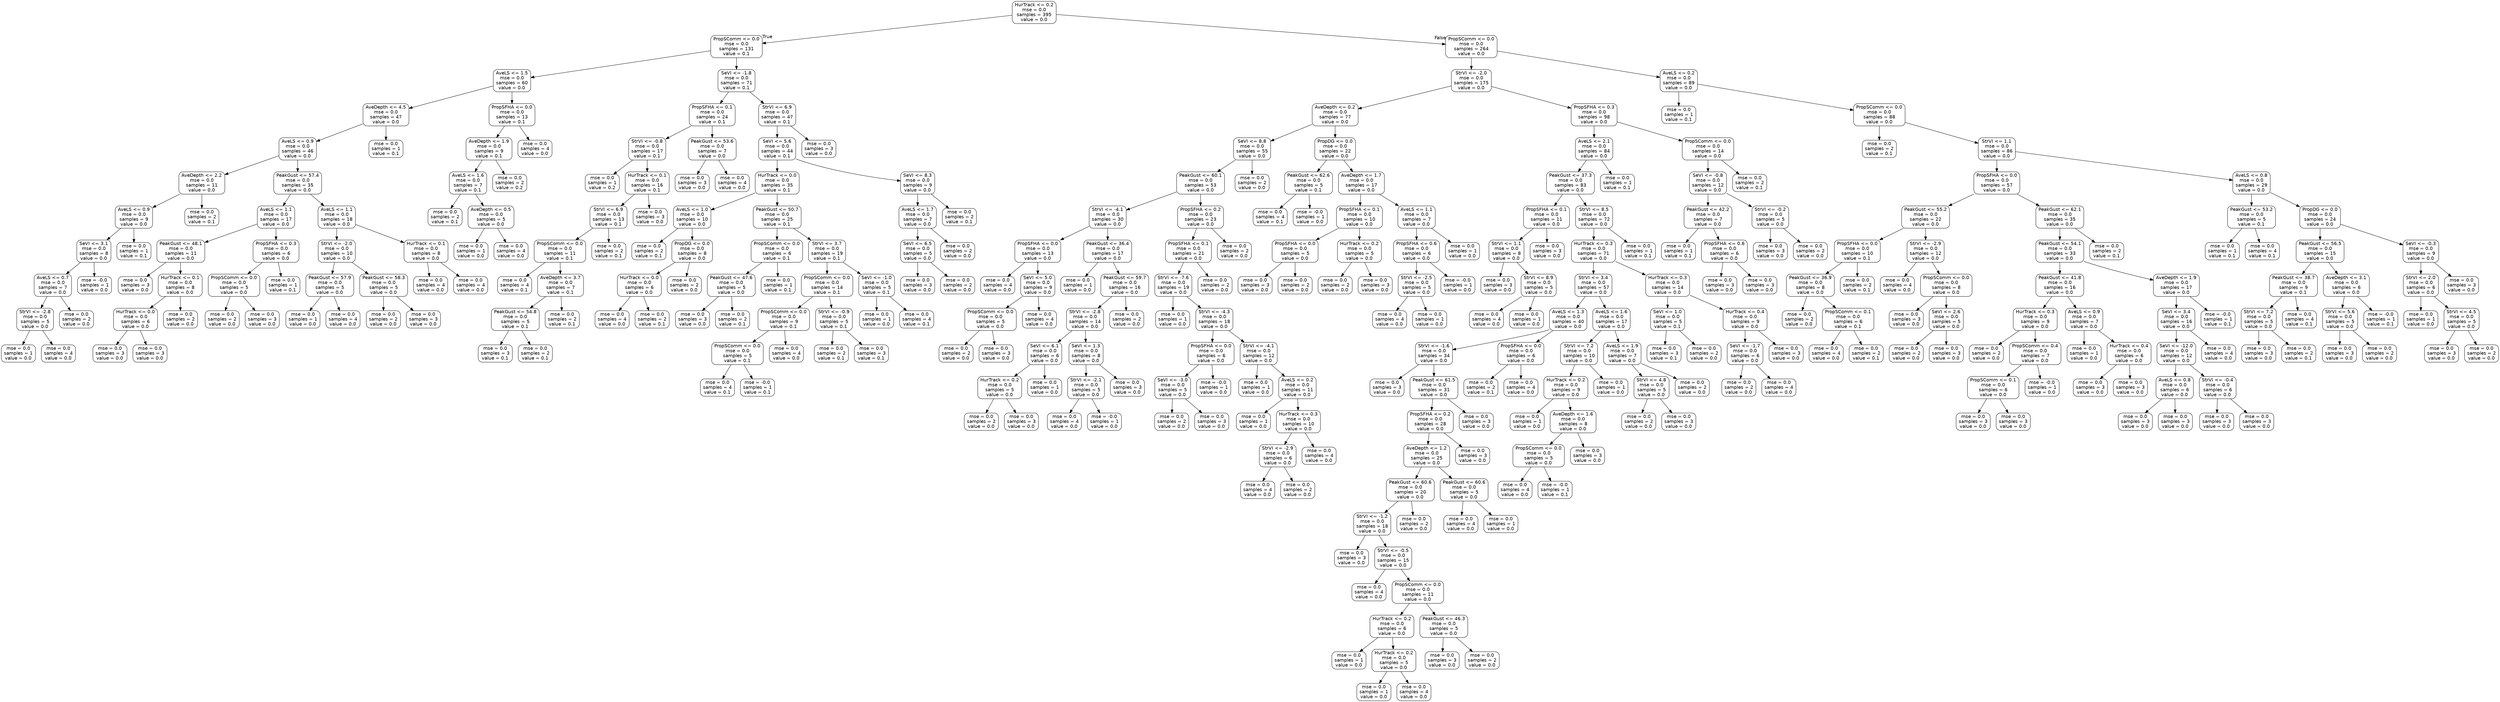 digraph Tree {
node [shape=box, style="rounded", color="black", fontname=helvetica] ;
edge [fontname=helvetica] ;
0 [label="HurTrack <= 0.2\nmse = 0.0\nsamples = 395\nvalue = 0.0"] ;
1 [label="PropSComm <= 0.0\nmse = 0.0\nsamples = 131\nvalue = 0.1"] ;
0 -> 1 [labeldistance=2.5, labelangle=45, headlabel="True"] ;
2 [label="AveLS <= 1.5\nmse = 0.0\nsamples = 60\nvalue = 0.0"] ;
1 -> 2 ;
3 [label="AveDepth <= 4.5\nmse = 0.0\nsamples = 47\nvalue = 0.0"] ;
2 -> 3 ;
4 [label="AveLS <= 0.9\nmse = 0.0\nsamples = 46\nvalue = 0.0"] ;
3 -> 4 ;
5 [label="AveDepth <= 2.2\nmse = 0.0\nsamples = 11\nvalue = 0.0"] ;
4 -> 5 ;
6 [label="AveLS <= 0.9\nmse = 0.0\nsamples = 9\nvalue = 0.0"] ;
5 -> 6 ;
7 [label="SeVI <= 3.1\nmse = 0.0\nsamples = 8\nvalue = 0.0"] ;
6 -> 7 ;
8 [label="AveLS <= 0.7\nmse = 0.0\nsamples = 7\nvalue = 0.0"] ;
7 -> 8 ;
9 [label="StrVI <= -2.8\nmse = 0.0\nsamples = 5\nvalue = 0.0"] ;
8 -> 9 ;
10 [label="mse = 0.0\nsamples = 1\nvalue = 0.0"] ;
9 -> 10 ;
11 [label="mse = 0.0\nsamples = 4\nvalue = 0.0"] ;
9 -> 11 ;
12 [label="mse = 0.0\nsamples = 2\nvalue = 0.0"] ;
8 -> 12 ;
13 [label="mse = -0.0\nsamples = 1\nvalue = 0.0"] ;
7 -> 13 ;
14 [label="mse = 0.0\nsamples = 1\nvalue = 0.1"] ;
6 -> 14 ;
15 [label="mse = 0.0\nsamples = 2\nvalue = 0.1"] ;
5 -> 15 ;
16 [label="PeakGust <= 57.4\nmse = 0.0\nsamples = 35\nvalue = 0.0"] ;
4 -> 16 ;
17 [label="AveLS <= 1.1\nmse = 0.0\nsamples = 17\nvalue = 0.0"] ;
16 -> 17 ;
18 [label="PeakGust <= 48.1\nmse = 0.0\nsamples = 11\nvalue = 0.0"] ;
17 -> 18 ;
19 [label="mse = 0.0\nsamples = 3\nvalue = 0.0"] ;
18 -> 19 ;
20 [label="HurTrack <= 0.1\nmse = 0.0\nsamples = 8\nvalue = 0.0"] ;
18 -> 20 ;
21 [label="HurTrack <= 0.0\nmse = 0.0\nsamples = 6\nvalue = 0.0"] ;
20 -> 21 ;
22 [label="mse = 0.0\nsamples = 3\nvalue = 0.0"] ;
21 -> 22 ;
23 [label="mse = 0.0\nsamples = 3\nvalue = 0.0"] ;
21 -> 23 ;
24 [label="mse = 0.0\nsamples = 2\nvalue = 0.0"] ;
20 -> 24 ;
25 [label="PropSFHA <= 0.3\nmse = 0.0\nsamples = 6\nvalue = 0.0"] ;
17 -> 25 ;
26 [label="PropSComm <= 0.0\nmse = 0.0\nsamples = 5\nvalue = 0.0"] ;
25 -> 26 ;
27 [label="mse = 0.0\nsamples = 2\nvalue = 0.0"] ;
26 -> 27 ;
28 [label="mse = 0.0\nsamples = 3\nvalue = 0.0"] ;
26 -> 28 ;
29 [label="mse = 0.0\nsamples = 1\nvalue = 0.1"] ;
25 -> 29 ;
30 [label="AveLS <= 1.1\nmse = 0.0\nsamples = 18\nvalue = 0.0"] ;
16 -> 30 ;
31 [label="StrVI <= -2.0\nmse = 0.0\nsamples = 10\nvalue = 0.0"] ;
30 -> 31 ;
32 [label="PeakGust <= 57.9\nmse = 0.0\nsamples = 5\nvalue = 0.0"] ;
31 -> 32 ;
33 [label="mse = 0.0\nsamples = 1\nvalue = 0.0"] ;
32 -> 33 ;
34 [label="mse = 0.0\nsamples = 4\nvalue = 0.0"] ;
32 -> 34 ;
35 [label="PeakGust <= 58.3\nmse = 0.0\nsamples = 5\nvalue = 0.0"] ;
31 -> 35 ;
36 [label="mse = 0.0\nsamples = 2\nvalue = 0.0"] ;
35 -> 36 ;
37 [label="mse = 0.0\nsamples = 3\nvalue = 0.0"] ;
35 -> 37 ;
38 [label="HurTrack <= 0.1\nmse = 0.0\nsamples = 8\nvalue = 0.0"] ;
30 -> 38 ;
39 [label="mse = 0.0\nsamples = 4\nvalue = 0.0"] ;
38 -> 39 ;
40 [label="mse = 0.0\nsamples = 4\nvalue = 0.0"] ;
38 -> 40 ;
41 [label="mse = 0.0\nsamples = 1\nvalue = 0.1"] ;
3 -> 41 ;
42 [label="PropSFHA <= 0.0\nmse = 0.0\nsamples = 13\nvalue = 0.1"] ;
2 -> 42 ;
43 [label="AveDepth <= 1.9\nmse = 0.0\nsamples = 9\nvalue = 0.1"] ;
42 -> 43 ;
44 [label="AveLS <= 1.6\nmse = 0.0\nsamples = 7\nvalue = 0.1"] ;
43 -> 44 ;
45 [label="mse = 0.0\nsamples = 2\nvalue = 0.1"] ;
44 -> 45 ;
46 [label="AveDepth <= 0.5\nmse = 0.0\nsamples = 5\nvalue = 0.0"] ;
44 -> 46 ;
47 [label="mse = 0.0\nsamples = 1\nvalue = 0.0"] ;
46 -> 47 ;
48 [label="mse = 0.0\nsamples = 4\nvalue = 0.0"] ;
46 -> 48 ;
49 [label="mse = 0.0\nsamples = 2\nvalue = 0.2"] ;
43 -> 49 ;
50 [label="mse = 0.0\nsamples = 4\nvalue = 0.0"] ;
42 -> 50 ;
51 [label="SeVI <= -1.8\nmse = 0.0\nsamples = 71\nvalue = 0.1"] ;
1 -> 51 ;
52 [label="PropSFHA <= 0.1\nmse = 0.0\nsamples = 24\nvalue = 0.1"] ;
51 -> 52 ;
53 [label="StrVI <= -0.8\nmse = 0.0\nsamples = 17\nvalue = 0.1"] ;
52 -> 53 ;
54 [label="mse = 0.0\nsamples = 1\nvalue = 0.2"] ;
53 -> 54 ;
55 [label="HurTrack <= 0.1\nmse = 0.0\nsamples = 16\nvalue = 0.1"] ;
53 -> 55 ;
56 [label="StrVI <= 6.9\nmse = 0.0\nsamples = 13\nvalue = 0.1"] ;
55 -> 56 ;
57 [label="PropSComm <= 0.0\nmse = 0.0\nsamples = 11\nvalue = 0.1"] ;
56 -> 57 ;
58 [label="mse = 0.0\nsamples = 4\nvalue = 0.1"] ;
57 -> 58 ;
59 [label="AveDepth <= 3.7\nmse = 0.0\nsamples = 7\nvalue = 0.1"] ;
57 -> 59 ;
60 [label="PeakGust <= 54.8\nmse = 0.0\nsamples = 5\nvalue = 0.1"] ;
59 -> 60 ;
61 [label="mse = 0.0\nsamples = 3\nvalue = 0.1"] ;
60 -> 61 ;
62 [label="mse = 0.0\nsamples = 2\nvalue = 0.1"] ;
60 -> 62 ;
63 [label="mse = 0.0\nsamples = 2\nvalue = 0.1"] ;
59 -> 63 ;
64 [label="mse = 0.0\nsamples = 2\nvalue = 0.1"] ;
56 -> 64 ;
65 [label="mse = 0.0\nsamples = 3\nvalue = 0.0"] ;
55 -> 65 ;
66 [label="PeakGust <= 53.6\nmse = 0.0\nsamples = 7\nvalue = 0.0"] ;
52 -> 66 ;
67 [label="mse = 0.0\nsamples = 3\nvalue = 0.0"] ;
66 -> 67 ;
68 [label="mse = 0.0\nsamples = 4\nvalue = 0.0"] ;
66 -> 68 ;
69 [label="StrVI <= 6.9\nmse = 0.0\nsamples = 47\nvalue = 0.1"] ;
51 -> 69 ;
70 [label="SeVI <= 5.6\nmse = 0.0\nsamples = 44\nvalue = 0.1"] ;
69 -> 70 ;
71 [label="HurTrack <= 0.0\nmse = 0.0\nsamples = 35\nvalue = 0.1"] ;
70 -> 71 ;
72 [label="AveLS <= 1.0\nmse = 0.0\nsamples = 10\nvalue = 0.0"] ;
71 -> 72 ;
73 [label="mse = 0.0\nsamples = 2\nvalue = 0.1"] ;
72 -> 73 ;
74 [label="PropDG <= 0.0\nmse = 0.0\nsamples = 8\nvalue = 0.0"] ;
72 -> 74 ;
75 [label="HurTrack <= 0.0\nmse = 0.0\nsamples = 6\nvalue = 0.0"] ;
74 -> 75 ;
76 [label="mse = 0.0\nsamples = 4\nvalue = 0.0"] ;
75 -> 76 ;
77 [label="mse = 0.0\nsamples = 2\nvalue = 0.1"] ;
75 -> 77 ;
78 [label="mse = 0.0\nsamples = 2\nvalue = 0.0"] ;
74 -> 78 ;
79 [label="PeakGust <= 50.7\nmse = 0.0\nsamples = 25\nvalue = 0.1"] ;
71 -> 79 ;
80 [label="PropSComm <= 0.0\nmse = 0.0\nsamples = 6\nvalue = 0.1"] ;
79 -> 80 ;
81 [label="PeakGust <= 47.6\nmse = 0.0\nsamples = 5\nvalue = 0.0"] ;
80 -> 81 ;
82 [label="mse = 0.0\nsamples = 3\nvalue = 0.0"] ;
81 -> 82 ;
83 [label="mse = 0.0\nsamples = 2\nvalue = 0.1"] ;
81 -> 83 ;
84 [label="mse = 0.0\nsamples = 1\nvalue = 0.1"] ;
80 -> 84 ;
85 [label="StrVI <= 3.7\nmse = 0.0\nsamples = 19\nvalue = 0.1"] ;
79 -> 85 ;
86 [label="PropSComm <= 0.0\nmse = 0.0\nsamples = 14\nvalue = 0.1"] ;
85 -> 86 ;
87 [label="PropSComm <= 0.0\nmse = 0.0\nsamples = 9\nvalue = 0.1"] ;
86 -> 87 ;
88 [label="PropSComm <= 0.0\nmse = 0.0\nsamples = 5\nvalue = 0.1"] ;
87 -> 88 ;
89 [label="mse = 0.0\nsamples = 4\nvalue = 0.1"] ;
88 -> 89 ;
90 [label="mse = -0.0\nsamples = 1\nvalue = 0.1"] ;
88 -> 90 ;
91 [label="mse = 0.0\nsamples = 4\nvalue = 0.0"] ;
87 -> 91 ;
92 [label="StrVI <= -0.9\nmse = 0.0\nsamples = 5\nvalue = 0.1"] ;
86 -> 92 ;
93 [label="mse = 0.0\nsamples = 2\nvalue = 0.1"] ;
92 -> 93 ;
94 [label="mse = 0.0\nsamples = 3\nvalue = 0.1"] ;
92 -> 94 ;
95 [label="SeVI <= -1.0\nmse = 0.0\nsamples = 5\nvalue = 0.1"] ;
85 -> 95 ;
96 [label="mse = 0.0\nsamples = 1\nvalue = 0.0"] ;
95 -> 96 ;
97 [label="mse = 0.0\nsamples = 4\nvalue = 0.1"] ;
95 -> 97 ;
98 [label="SeVI <= 8.3\nmse = 0.0\nsamples = 9\nvalue = 0.0"] ;
70 -> 98 ;
99 [label="AveLS <= 1.7\nmse = 0.0\nsamples = 7\nvalue = 0.0"] ;
98 -> 99 ;
100 [label="SeVI <= 6.5\nmse = 0.0\nsamples = 5\nvalue = 0.0"] ;
99 -> 100 ;
101 [label="mse = 0.0\nsamples = 3\nvalue = 0.0"] ;
100 -> 101 ;
102 [label="mse = 0.0\nsamples = 2\nvalue = 0.0"] ;
100 -> 102 ;
103 [label="mse = 0.0\nsamples = 2\nvalue = 0.0"] ;
99 -> 103 ;
104 [label="mse = 0.0\nsamples = 2\nvalue = 0.1"] ;
98 -> 104 ;
105 [label="mse = 0.0\nsamples = 3\nvalue = 0.0"] ;
69 -> 105 ;
106 [label="PropSComm <= 0.0\nmse = 0.0\nsamples = 264\nvalue = 0.0"] ;
0 -> 106 [labeldistance=2.5, labelangle=-45, headlabel="False"] ;
107 [label="StrVI <= -2.0\nmse = 0.0\nsamples = 175\nvalue = 0.0"] ;
106 -> 107 ;
108 [label="AveDepth <= 0.2\nmse = 0.0\nsamples = 77\nvalue = 0.0"] ;
107 -> 108 ;
109 [label="SeVI <= 8.8\nmse = 0.0\nsamples = 55\nvalue = 0.0"] ;
108 -> 109 ;
110 [label="PeakGust <= 60.1\nmse = 0.0\nsamples = 53\nvalue = 0.0"] ;
109 -> 110 ;
111 [label="StrVI <= -4.1\nmse = 0.0\nsamples = 30\nvalue = 0.0"] ;
110 -> 111 ;
112 [label="PropSFHA <= 0.0\nmse = 0.0\nsamples = 13\nvalue = 0.0"] ;
111 -> 112 ;
113 [label="mse = 0.0\nsamples = 4\nvalue = 0.0"] ;
112 -> 113 ;
114 [label="SeVI <= 5.0\nmse = 0.0\nsamples = 9\nvalue = 0.0"] ;
112 -> 114 ;
115 [label="PropSComm <= 0.0\nmse = 0.0\nsamples = 5\nvalue = 0.0"] ;
114 -> 115 ;
116 [label="mse = 0.0\nsamples = 2\nvalue = 0.0"] ;
115 -> 116 ;
117 [label="mse = 0.0\nsamples = 3\nvalue = 0.0"] ;
115 -> 117 ;
118 [label="mse = 0.0\nsamples = 4\nvalue = 0.0"] ;
114 -> 118 ;
119 [label="PeakGust <= 36.4\nmse = 0.0\nsamples = 17\nvalue = 0.0"] ;
111 -> 119 ;
120 [label="mse = 0.0\nsamples = 1\nvalue = 0.0"] ;
119 -> 120 ;
121 [label="PeakGust <= 59.7\nmse = 0.0\nsamples = 16\nvalue = 0.0"] ;
119 -> 121 ;
122 [label="StrVI <= -2.8\nmse = 0.0\nsamples = 14\nvalue = 0.0"] ;
121 -> 122 ;
123 [label="SeVI <= 6.1\nmse = 0.0\nsamples = 6\nvalue = 0.0"] ;
122 -> 123 ;
124 [label="HurTrack <= 0.2\nmse = 0.0\nsamples = 5\nvalue = 0.0"] ;
123 -> 124 ;
125 [label="mse = 0.0\nsamples = 2\nvalue = 0.0"] ;
124 -> 125 ;
126 [label="mse = 0.0\nsamples = 3\nvalue = 0.0"] ;
124 -> 126 ;
127 [label="mse = 0.0\nsamples = 1\nvalue = 0.0"] ;
123 -> 127 ;
128 [label="SeVI <= 1.3\nmse = 0.0\nsamples = 8\nvalue = 0.0"] ;
122 -> 128 ;
129 [label="StrVI <= -2.1\nmse = 0.0\nsamples = 5\nvalue = 0.0"] ;
128 -> 129 ;
130 [label="mse = 0.0\nsamples = 4\nvalue = 0.0"] ;
129 -> 130 ;
131 [label="mse = -0.0\nsamples = 1\nvalue = 0.0"] ;
129 -> 131 ;
132 [label="mse = 0.0\nsamples = 3\nvalue = 0.0"] ;
128 -> 132 ;
133 [label="mse = 0.0\nsamples = 2\nvalue = 0.0"] ;
121 -> 133 ;
134 [label="PropSFHA <= 0.2\nmse = 0.0\nsamples = 23\nvalue = 0.0"] ;
110 -> 134 ;
135 [label="PropSFHA <= 0.1\nmse = 0.0\nsamples = 21\nvalue = 0.0"] ;
134 -> 135 ;
136 [label="StrVI <= -7.6\nmse = 0.0\nsamples = 19\nvalue = 0.0"] ;
135 -> 136 ;
137 [label="mse = 0.0\nsamples = 1\nvalue = 0.0"] ;
136 -> 137 ;
138 [label="StrVI <= -4.3\nmse = 0.0\nsamples = 18\nvalue = 0.0"] ;
136 -> 138 ;
139 [label="PropSFHA <= 0.0\nmse = 0.0\nsamples = 6\nvalue = 0.0"] ;
138 -> 139 ;
140 [label="SeVI <= -3.0\nmse = 0.0\nsamples = 5\nvalue = 0.0"] ;
139 -> 140 ;
141 [label="mse = 0.0\nsamples = 2\nvalue = 0.0"] ;
140 -> 141 ;
142 [label="mse = 0.0\nsamples = 3\nvalue = 0.0"] ;
140 -> 142 ;
143 [label="mse = -0.0\nsamples = 1\nvalue = 0.0"] ;
139 -> 143 ;
144 [label="StrVI <= -4.1\nmse = 0.0\nsamples = 12\nvalue = 0.0"] ;
138 -> 144 ;
145 [label="mse = 0.0\nsamples = 1\nvalue = 0.0"] ;
144 -> 145 ;
146 [label="AveLS <= 0.2\nmse = 0.0\nsamples = 11\nvalue = 0.0"] ;
144 -> 146 ;
147 [label="mse = 0.0\nsamples = 1\nvalue = 0.0"] ;
146 -> 147 ;
148 [label="HurTrack <= 0.3\nmse = 0.0\nsamples = 10\nvalue = 0.0"] ;
146 -> 148 ;
149 [label="StrVI <= -2.9\nmse = 0.0\nsamples = 6\nvalue = 0.0"] ;
148 -> 149 ;
150 [label="mse = 0.0\nsamples = 4\nvalue = 0.0"] ;
149 -> 150 ;
151 [label="mse = 0.0\nsamples = 2\nvalue = 0.0"] ;
149 -> 151 ;
152 [label="mse = 0.0\nsamples = 4\nvalue = 0.0"] ;
148 -> 152 ;
153 [label="mse = 0.0\nsamples = 2\nvalue = 0.0"] ;
135 -> 153 ;
154 [label="mse = 0.0\nsamples = 2\nvalue = 0.0"] ;
134 -> 154 ;
155 [label="mse = 0.0\nsamples = 2\nvalue = 0.0"] ;
109 -> 155 ;
156 [label="PropDG <= 0.0\nmse = 0.0\nsamples = 22\nvalue = 0.0"] ;
108 -> 156 ;
157 [label="PeakGust <= 62.6\nmse = 0.0\nsamples = 5\nvalue = 0.1"] ;
156 -> 157 ;
158 [label="mse = 0.0\nsamples = 4\nvalue = 0.1"] ;
157 -> 158 ;
159 [label="mse = -0.0\nsamples = 1\nvalue = 0.0"] ;
157 -> 159 ;
160 [label="AveDepth <= 1.7\nmse = 0.0\nsamples = 17\nvalue = 0.0"] ;
156 -> 160 ;
161 [label="PropSFHA <= 0.1\nmse = 0.0\nsamples = 10\nvalue = 0.0"] ;
160 -> 161 ;
162 [label="PropSFHA <= 0.0\nmse = 0.0\nsamples = 5\nvalue = 0.0"] ;
161 -> 162 ;
163 [label="mse = 0.0\nsamples = 3\nvalue = 0.0"] ;
162 -> 163 ;
164 [label="mse = 0.0\nsamples = 2\nvalue = 0.0"] ;
162 -> 164 ;
165 [label="HurTrack <= 0.2\nmse = 0.0\nsamples = 5\nvalue = 0.0"] ;
161 -> 165 ;
166 [label="mse = 0.0\nsamples = 2\nvalue = 0.0"] ;
165 -> 166 ;
167 [label="mse = 0.0\nsamples = 3\nvalue = 0.0"] ;
165 -> 167 ;
168 [label="AveLS <= 1.1\nmse = 0.0\nsamples = 7\nvalue = 0.0"] ;
160 -> 168 ;
169 [label="PropSFHA <= 0.6\nmse = 0.0\nsamples = 6\nvalue = 0.0"] ;
168 -> 169 ;
170 [label="StrVI <= -2.5\nmse = 0.0\nsamples = 5\nvalue = 0.0"] ;
169 -> 170 ;
171 [label="mse = 0.0\nsamples = 4\nvalue = 0.0"] ;
170 -> 171 ;
172 [label="mse = 0.0\nsamples = 1\nvalue = 0.0"] ;
170 -> 172 ;
173 [label="mse = -0.0\nsamples = 1\nvalue = 0.0"] ;
169 -> 173 ;
174 [label="mse = 0.0\nsamples = 1\nvalue = 0.0"] ;
168 -> 174 ;
175 [label="PropSFHA <= 0.3\nmse = 0.0\nsamples = 98\nvalue = 0.0"] ;
107 -> 175 ;
176 [label="AveLS <= 2.1\nmse = 0.0\nsamples = 84\nvalue = 0.0"] ;
175 -> 176 ;
177 [label="PeakGust <= 37.3\nmse = 0.0\nsamples = 83\nvalue = 0.0"] ;
176 -> 177 ;
178 [label="PropSFHA <= 0.1\nmse = 0.0\nsamples = 11\nvalue = 0.0"] ;
177 -> 178 ;
179 [label="StrVI <= 1.1\nmse = 0.0\nsamples = 8\nvalue = 0.0"] ;
178 -> 179 ;
180 [label="mse = 0.0\nsamples = 3\nvalue = 0.0"] ;
179 -> 180 ;
181 [label="StrVI <= 8.9\nmse = 0.0\nsamples = 5\nvalue = 0.0"] ;
179 -> 181 ;
182 [label="mse = 0.0\nsamples = 4\nvalue = 0.0"] ;
181 -> 182 ;
183 [label="mse = 0.0\nsamples = 1\nvalue = 0.0"] ;
181 -> 183 ;
184 [label="mse = 0.0\nsamples = 3\nvalue = 0.0"] ;
178 -> 184 ;
185 [label="StrVI <= 8.5\nmse = 0.0\nsamples = 72\nvalue = 0.0"] ;
177 -> 185 ;
186 [label="HurTrack <= 0.3\nmse = 0.0\nsamples = 71\nvalue = 0.0"] ;
185 -> 186 ;
187 [label="StrVI <= 3.4\nmse = 0.0\nsamples = 57\nvalue = 0.0"] ;
186 -> 187 ;
188 [label="AveLS <= 1.3\nmse = 0.0\nsamples = 40\nvalue = 0.0"] ;
187 -> 188 ;
189 [label="StrVI <= -1.6\nmse = 0.0\nsamples = 34\nvalue = 0.0"] ;
188 -> 189 ;
190 [label="mse = 0.0\nsamples = 3\nvalue = 0.0"] ;
189 -> 190 ;
191 [label="PeakGust <= 61.5\nmse = 0.0\nsamples = 31\nvalue = 0.0"] ;
189 -> 191 ;
192 [label="PropSFHA <= 0.2\nmse = 0.0\nsamples = 28\nvalue = 0.0"] ;
191 -> 192 ;
193 [label="AveDepth <= 1.2\nmse = 0.0\nsamples = 25\nvalue = 0.0"] ;
192 -> 193 ;
194 [label="PeakGust <= 60.6\nmse = 0.0\nsamples = 20\nvalue = 0.0"] ;
193 -> 194 ;
195 [label="StrVI <= -1.2\nmse = 0.0\nsamples = 18\nvalue = 0.0"] ;
194 -> 195 ;
196 [label="mse = 0.0\nsamples = 3\nvalue = 0.0"] ;
195 -> 196 ;
197 [label="StrVI <= -0.5\nmse = 0.0\nsamples = 15\nvalue = 0.0"] ;
195 -> 197 ;
198 [label="mse = 0.0\nsamples = 4\nvalue = 0.0"] ;
197 -> 198 ;
199 [label="PropSComm <= 0.0\nmse = 0.0\nsamples = 11\nvalue = 0.0"] ;
197 -> 199 ;
200 [label="HurTrack <= 0.2\nmse = 0.0\nsamples = 6\nvalue = 0.0"] ;
199 -> 200 ;
201 [label="mse = 0.0\nsamples = 1\nvalue = 0.0"] ;
200 -> 201 ;
202 [label="HurTrack <= 0.2\nmse = 0.0\nsamples = 5\nvalue = 0.0"] ;
200 -> 202 ;
203 [label="mse = 0.0\nsamples = 1\nvalue = 0.0"] ;
202 -> 203 ;
204 [label="mse = 0.0\nsamples = 4\nvalue = 0.0"] ;
202 -> 204 ;
205 [label="PeakGust <= 46.3\nmse = 0.0\nsamples = 5\nvalue = 0.0"] ;
199 -> 205 ;
206 [label="mse = 0.0\nsamples = 3\nvalue = 0.0"] ;
205 -> 206 ;
207 [label="mse = 0.0\nsamples = 2\nvalue = 0.0"] ;
205 -> 207 ;
208 [label="mse = 0.0\nsamples = 2\nvalue = 0.0"] ;
194 -> 208 ;
209 [label="PeakGust <= 60.6\nmse = 0.0\nsamples = 5\nvalue = 0.0"] ;
193 -> 209 ;
210 [label="mse = 0.0\nsamples = 4\nvalue = 0.0"] ;
209 -> 210 ;
211 [label="mse = 0.0\nsamples = 1\nvalue = 0.0"] ;
209 -> 211 ;
212 [label="mse = 0.0\nsamples = 3\nvalue = 0.0"] ;
192 -> 212 ;
213 [label="mse = 0.0\nsamples = 3\nvalue = 0.0"] ;
191 -> 213 ;
214 [label="PropSFHA <= 0.0\nmse = 0.0\nsamples = 6\nvalue = 0.0"] ;
188 -> 214 ;
215 [label="mse = 0.0\nsamples = 2\nvalue = 0.1"] ;
214 -> 215 ;
216 [label="mse = 0.0\nsamples = 4\nvalue = 0.0"] ;
214 -> 216 ;
217 [label="AveLS <= 1.6\nmse = 0.0\nsamples = 17\nvalue = 0.0"] ;
187 -> 217 ;
218 [label="StrVI <= 7.2\nmse = 0.0\nsamples = 10\nvalue = 0.0"] ;
217 -> 218 ;
219 [label="HurTrack <= 0.2\nmse = 0.0\nsamples = 9\nvalue = 0.0"] ;
218 -> 219 ;
220 [label="mse = 0.0\nsamples = 1\nvalue = 0.0"] ;
219 -> 220 ;
221 [label="AveDepth <= 1.6\nmse = 0.0\nsamples = 8\nvalue = 0.0"] ;
219 -> 221 ;
222 [label="PropSComm <= 0.0\nmse = 0.0\nsamples = 5\nvalue = 0.0"] ;
221 -> 222 ;
223 [label="mse = 0.0\nsamples = 4\nvalue = 0.0"] ;
222 -> 223 ;
224 [label="mse = -0.0\nsamples = 1\nvalue = 0.1"] ;
222 -> 224 ;
225 [label="mse = 0.0\nsamples = 3\nvalue = 0.0"] ;
221 -> 225 ;
226 [label="mse = 0.0\nsamples = 1\nvalue = 0.0"] ;
218 -> 226 ;
227 [label="AveLS <= 1.9\nmse = 0.0\nsamples = 7\nvalue = 0.0"] ;
217 -> 227 ;
228 [label="StrVI <= 4.8\nmse = 0.0\nsamples = 5\nvalue = 0.0"] ;
227 -> 228 ;
229 [label="mse = 0.0\nsamples = 2\nvalue = 0.0"] ;
228 -> 229 ;
230 [label="mse = 0.0\nsamples = 3\nvalue = 0.0"] ;
228 -> 230 ;
231 [label="mse = 0.0\nsamples = 2\nvalue = 0.0"] ;
227 -> 231 ;
232 [label="HurTrack <= 0.3\nmse = 0.0\nsamples = 14\nvalue = 0.0"] ;
186 -> 232 ;
233 [label="SeVI <= 1.0\nmse = 0.0\nsamples = 5\nvalue = 0.1"] ;
232 -> 233 ;
234 [label="mse = 0.0\nsamples = 3\nvalue = 0.1"] ;
233 -> 234 ;
235 [label="mse = 0.0\nsamples = 2\nvalue = 0.0"] ;
233 -> 235 ;
236 [label="HurTrack <= 0.4\nmse = 0.0\nsamples = 9\nvalue = 0.0"] ;
232 -> 236 ;
237 [label="SeVI <= -1.7\nmse = 0.0\nsamples = 6\nvalue = 0.0"] ;
236 -> 237 ;
238 [label="mse = 0.0\nsamples = 2\nvalue = 0.0"] ;
237 -> 238 ;
239 [label="mse = 0.0\nsamples = 4\nvalue = 0.0"] ;
237 -> 239 ;
240 [label="mse = 0.0\nsamples = 3\nvalue = 0.0"] ;
236 -> 240 ;
241 [label="mse = 0.0\nsamples = 1\nvalue = 0.1"] ;
185 -> 241 ;
242 [label="mse = 0.0\nsamples = 1\nvalue = 0.1"] ;
176 -> 242 ;
243 [label="PropSComm <= 0.0\nmse = 0.0\nsamples = 14\nvalue = 0.0"] ;
175 -> 243 ;
244 [label="SeVI <= -0.8\nmse = 0.0\nsamples = 12\nvalue = 0.0"] ;
243 -> 244 ;
245 [label="PeakGust <= 42.2\nmse = 0.0\nsamples = 7\nvalue = 0.0"] ;
244 -> 245 ;
246 [label="mse = 0.0\nsamples = 1\nvalue = 0.1"] ;
245 -> 246 ;
247 [label="PropSFHA <= 0.6\nmse = 0.0\nsamples = 6\nvalue = 0.0"] ;
245 -> 247 ;
248 [label="mse = 0.0\nsamples = 3\nvalue = 0.0"] ;
247 -> 248 ;
249 [label="mse = 0.0\nsamples = 3\nvalue = 0.0"] ;
247 -> 249 ;
250 [label="StrVI <= -0.2\nmse = 0.0\nsamples = 5\nvalue = 0.0"] ;
244 -> 250 ;
251 [label="mse = 0.0\nsamples = 3\nvalue = 0.0"] ;
250 -> 251 ;
252 [label="mse = 0.0\nsamples = 2\nvalue = 0.0"] ;
250 -> 252 ;
253 [label="mse = 0.0\nsamples = 2\nvalue = 0.1"] ;
243 -> 253 ;
254 [label="AveLS <= 0.2\nmse = 0.0\nsamples = 89\nvalue = 0.0"] ;
106 -> 254 ;
255 [label="mse = 0.0\nsamples = 1\nvalue = 0.1"] ;
254 -> 255 ;
256 [label="PropSComm <= 0.0\nmse = 0.0\nsamples = 88\nvalue = 0.0"] ;
254 -> 256 ;
257 [label="mse = 0.0\nsamples = 2\nvalue = 0.1"] ;
256 -> 257 ;
258 [label="StrVI <= 1.1\nmse = 0.0\nsamples = 86\nvalue = 0.0"] ;
256 -> 258 ;
259 [label="PropSFHA <= 0.0\nmse = 0.0\nsamples = 57\nvalue = 0.0"] ;
258 -> 259 ;
260 [label="PeakGust <= 55.2\nmse = 0.0\nsamples = 22\nvalue = 0.0"] ;
259 -> 260 ;
261 [label="PropSFHA <= 0.0\nmse = 0.0\nsamples = 10\nvalue = 0.1"] ;
260 -> 261 ;
262 [label="PeakGust <= 36.9\nmse = 0.0\nsamples = 8\nvalue = 0.0"] ;
261 -> 262 ;
263 [label="mse = 0.0\nsamples = 2\nvalue = 0.0"] ;
262 -> 263 ;
264 [label="PropSComm <= 0.1\nmse = 0.0\nsamples = 6\nvalue = 0.1"] ;
262 -> 264 ;
265 [label="mse = 0.0\nsamples = 4\nvalue = 0.0"] ;
264 -> 265 ;
266 [label="mse = 0.0\nsamples = 2\nvalue = 0.1"] ;
264 -> 266 ;
267 [label="mse = 0.0\nsamples = 2\nvalue = 0.1"] ;
261 -> 267 ;
268 [label="StrVI <= -2.9\nmse = 0.0\nsamples = 12\nvalue = 0.0"] ;
260 -> 268 ;
269 [label="mse = 0.0\nsamples = 4\nvalue = 0.0"] ;
268 -> 269 ;
270 [label="PropSComm <= 0.0\nmse = 0.0\nsamples = 8\nvalue = 0.0"] ;
268 -> 270 ;
271 [label="mse = 0.0\nsamples = 3\nvalue = 0.0"] ;
270 -> 271 ;
272 [label="SeVI <= 2.6\nmse = 0.0\nsamples = 5\nvalue = 0.0"] ;
270 -> 272 ;
273 [label="mse = 0.0\nsamples = 2\nvalue = 0.0"] ;
272 -> 273 ;
274 [label="mse = 0.0\nsamples = 3\nvalue = 0.0"] ;
272 -> 274 ;
275 [label="PeakGust <= 62.1\nmse = 0.0\nsamples = 35\nvalue = 0.0"] ;
259 -> 275 ;
276 [label="PeakGust <= 54.1\nmse = 0.0\nsamples = 33\nvalue = 0.0"] ;
275 -> 276 ;
277 [label="PeakGust <= 41.8\nmse = 0.0\nsamples = 16\nvalue = 0.0"] ;
276 -> 277 ;
278 [label="HurTrack <= 0.3\nmse = 0.0\nsamples = 9\nvalue = 0.0"] ;
277 -> 278 ;
279 [label="mse = 0.0\nsamples = 2\nvalue = 0.0"] ;
278 -> 279 ;
280 [label="PropSComm <= 0.4\nmse = 0.0\nsamples = 7\nvalue = 0.0"] ;
278 -> 280 ;
281 [label="PropSComm <= 0.1\nmse = 0.0\nsamples = 6\nvalue = 0.0"] ;
280 -> 281 ;
282 [label="mse = 0.0\nsamples = 3\nvalue = 0.0"] ;
281 -> 282 ;
283 [label="mse = 0.0\nsamples = 3\nvalue = 0.0"] ;
281 -> 283 ;
284 [label="mse = -0.0\nsamples = 1\nvalue = 0.0"] ;
280 -> 284 ;
285 [label="AveLS <= 0.9\nmse = 0.0\nsamples = 7\nvalue = 0.0"] ;
277 -> 285 ;
286 [label="mse = 0.0\nsamples = 1\nvalue = 0.0"] ;
285 -> 286 ;
287 [label="HurTrack <= 0.4\nmse = 0.0\nsamples = 6\nvalue = 0.0"] ;
285 -> 287 ;
288 [label="mse = 0.0\nsamples = 3\nvalue = 0.0"] ;
287 -> 288 ;
289 [label="mse = 0.0\nsamples = 3\nvalue = 0.0"] ;
287 -> 289 ;
290 [label="AveDepth <= 1.9\nmse = 0.0\nsamples = 17\nvalue = 0.0"] ;
276 -> 290 ;
291 [label="SeVI <= 3.4\nmse = 0.0\nsamples = 16\nvalue = 0.0"] ;
290 -> 291 ;
292 [label="SeVI <= -12.0\nmse = 0.0\nsamples = 12\nvalue = 0.0"] ;
291 -> 292 ;
293 [label="AveLS <= 0.8\nmse = 0.0\nsamples = 6\nvalue = 0.0"] ;
292 -> 293 ;
294 [label="mse = 0.0\nsamples = 3\nvalue = 0.0"] ;
293 -> 294 ;
295 [label="mse = 0.0\nsamples = 3\nvalue = 0.0"] ;
293 -> 295 ;
296 [label="StrVI <= -0.4\nmse = 0.0\nsamples = 6\nvalue = 0.0"] ;
292 -> 296 ;
297 [label="mse = 0.0\nsamples = 3\nvalue = 0.0"] ;
296 -> 297 ;
298 [label="mse = 0.0\nsamples = 3\nvalue = 0.0"] ;
296 -> 298 ;
299 [label="mse = 0.0\nsamples = 4\nvalue = 0.0"] ;
291 -> 299 ;
300 [label="mse = -0.0\nsamples = 1\nvalue = 0.1"] ;
290 -> 300 ;
301 [label="mse = 0.0\nsamples = 2\nvalue = 0.1"] ;
275 -> 301 ;
302 [label="AveLS <= 0.8\nmse = 0.0\nsamples = 29\nvalue = 0.0"] ;
258 -> 302 ;
303 [label="PeakGust <= 53.2\nmse = 0.0\nsamples = 5\nvalue = 0.1"] ;
302 -> 303 ;
304 [label="mse = 0.0\nsamples = 1\nvalue = 0.1"] ;
303 -> 304 ;
305 [label="mse = 0.0\nsamples = 4\nvalue = 0.1"] ;
303 -> 305 ;
306 [label="PropDG <= 0.0\nmse = 0.0\nsamples = 24\nvalue = 0.0"] ;
302 -> 306 ;
307 [label="PeakGust <= 56.5\nmse = 0.0\nsamples = 15\nvalue = 0.0"] ;
306 -> 307 ;
308 [label="PeakGust <= 38.7\nmse = 0.0\nsamples = 9\nvalue = 0.1"] ;
307 -> 308 ;
309 [label="StrVI <= 7.2\nmse = 0.0\nsamples = 5\nvalue = 0.0"] ;
308 -> 309 ;
310 [label="mse = 0.0\nsamples = 3\nvalue = 0.0"] ;
309 -> 310 ;
311 [label="mse = 0.0\nsamples = 2\nvalue = 0.1"] ;
309 -> 311 ;
312 [label="mse = 0.0\nsamples = 4\nvalue = 0.1"] ;
308 -> 312 ;
313 [label="AveDepth <= 3.1\nmse = 0.0\nsamples = 6\nvalue = 0.0"] ;
307 -> 313 ;
314 [label="StrVI <= 5.6\nmse = 0.0\nsamples = 5\nvalue = 0.0"] ;
313 -> 314 ;
315 [label="mse = 0.0\nsamples = 3\nvalue = 0.0"] ;
314 -> 315 ;
316 [label="mse = 0.0\nsamples = 2\nvalue = 0.0"] ;
314 -> 316 ;
317 [label="mse = -0.0\nsamples = 1\nvalue = 0.1"] ;
313 -> 317 ;
318 [label="SeVI <= -0.3\nmse = 0.0\nsamples = 9\nvalue = 0.0"] ;
306 -> 318 ;
319 [label="StrVI <= 2.0\nmse = 0.0\nsamples = 6\nvalue = 0.0"] ;
318 -> 319 ;
320 [label="mse = 0.0\nsamples = 1\nvalue = 0.0"] ;
319 -> 320 ;
321 [label="StrVI <= 4.5\nmse = 0.0\nsamples = 5\nvalue = 0.0"] ;
319 -> 321 ;
322 [label="mse = 0.0\nsamples = 3\nvalue = 0.0"] ;
321 -> 322 ;
323 [label="mse = 0.0\nsamples = 2\nvalue = 0.0"] ;
321 -> 323 ;
324 [label="mse = 0.0\nsamples = 3\nvalue = 0.0"] ;
318 -> 324 ;
}
